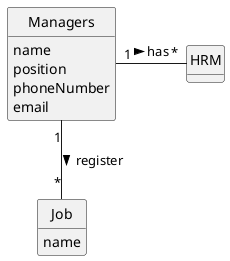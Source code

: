 @startuml
skinparam monochrome true
skinparam packageStyle rectangle
skinparam shadowing false

'left to right direction

skinparam classAttributeIconSize 0

hide circle
hide methods

class Managers {
    name
    position
    phoneNumber
    email
}

class Job{
    name
}
class HRM{

}

'Platform "1" -- "*" Organization : has registered >
Managers "1" - "*" HRM: has >
'Task "*" -- "1" Employee: created by >
Managers "1" -- "*" Job : register >
'Employee "0..1" -- "1" User: acts as >
@enduml